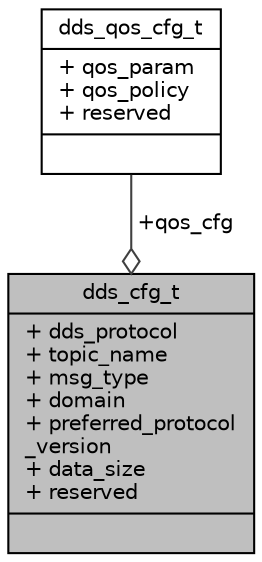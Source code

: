 digraph "dds_cfg_t"
{
 // INTERACTIVE_SVG=YES
 // LATEX_PDF_SIZE
  bgcolor="transparent";
  edge [fontname="Helvetica",fontsize="10",labelfontname="Helvetica",labelfontsize="10"];
  node [fontname="Helvetica",fontsize="10",shape=record];
  Node1 [label="{dds_cfg_t\n|+ dds_protocol\l+ topic_name\l+ msg_type\l+ domain\l+ preferred_protocol\l_version\l+ data_size\l+ reserved\l|}",height=0.2,width=0.4,color="black", fillcolor="grey75", style="filled", fontcolor="black",tooltip="Defines the DDS configurations."];
  Node2 -> Node1 [color="grey25",fontsize="10",style="solid",label=" +qos_cfg" ,arrowhead="odiamond",fontname="Helvetica"];
  Node2 [label="{dds_qos_cfg_t\n|+ qos_param\l+ qos_policy\l+ reserved\l|}",height=0.2,width=0.4,color="black",URL="$db/d5a/structdds__qos__cfg__t.html",tooltip="Defines the DDS QOS settings."];
}
